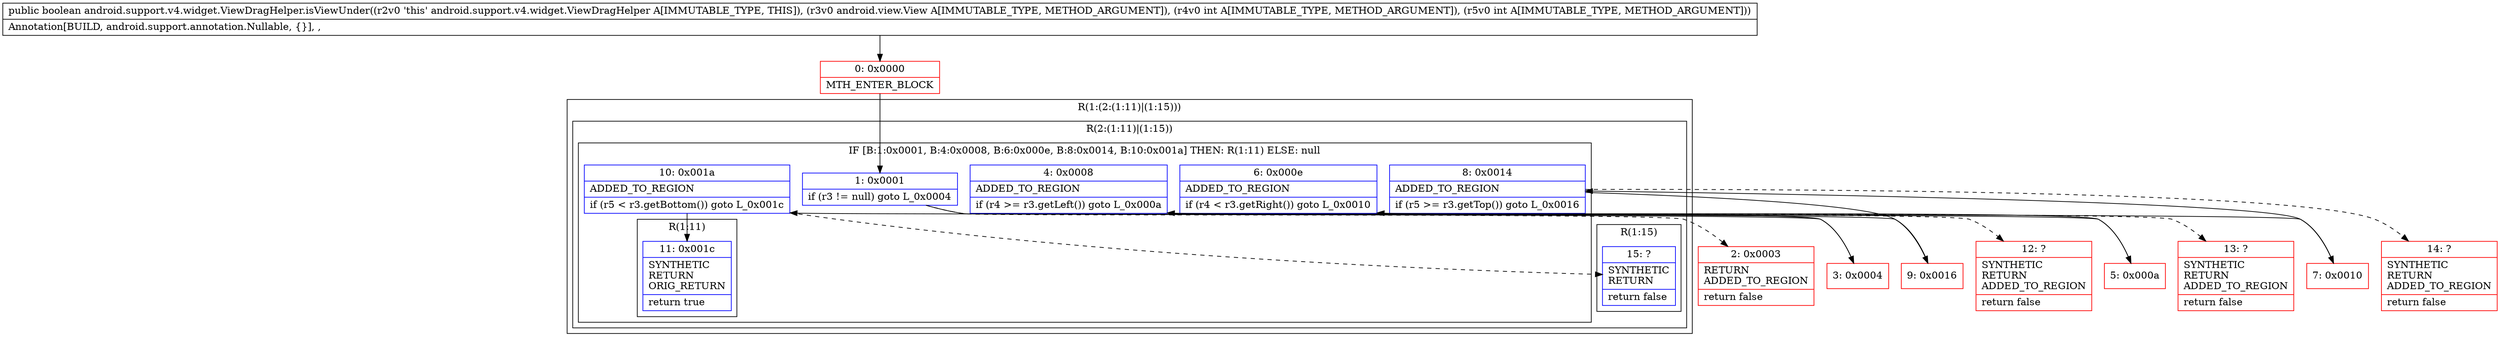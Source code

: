 digraph "CFG forandroid.support.v4.widget.ViewDragHelper.isViewUnder(Landroid\/view\/View;II)Z" {
subgraph cluster_Region_776934178 {
label = "R(1:(2:(1:11)|(1:15)))";
node [shape=record,color=blue];
subgraph cluster_Region_1057728970 {
label = "R(2:(1:11)|(1:15))";
node [shape=record,color=blue];
subgraph cluster_IfRegion_1346205107 {
label = "IF [B:1:0x0001, B:4:0x0008, B:6:0x000e, B:8:0x0014, B:10:0x001a] THEN: R(1:11) ELSE: null";
node [shape=record,color=blue];
Node_1 [shape=record,label="{1\:\ 0x0001|if (r3 != null) goto L_0x0004\l}"];
Node_4 [shape=record,label="{4\:\ 0x0008|ADDED_TO_REGION\l|if (r4 \>= r3.getLeft()) goto L_0x000a\l}"];
Node_6 [shape=record,label="{6\:\ 0x000e|ADDED_TO_REGION\l|if (r4 \< r3.getRight()) goto L_0x0010\l}"];
Node_8 [shape=record,label="{8\:\ 0x0014|ADDED_TO_REGION\l|if (r5 \>= r3.getTop()) goto L_0x0016\l}"];
Node_10 [shape=record,label="{10\:\ 0x001a|ADDED_TO_REGION\l|if (r5 \< r3.getBottom()) goto L_0x001c\l}"];
subgraph cluster_Region_187529191 {
label = "R(1:11)";
node [shape=record,color=blue];
Node_11 [shape=record,label="{11\:\ 0x001c|SYNTHETIC\lRETURN\lORIG_RETURN\l|return true\l}"];
}
}
subgraph cluster_Region_1563276195 {
label = "R(1:15)";
node [shape=record,color=blue];
Node_15 [shape=record,label="{15\:\ ?|SYNTHETIC\lRETURN\l|return false\l}"];
}
}
}
Node_0 [shape=record,color=red,label="{0\:\ 0x0000|MTH_ENTER_BLOCK\l}"];
Node_2 [shape=record,color=red,label="{2\:\ 0x0003|RETURN\lADDED_TO_REGION\l|return false\l}"];
Node_3 [shape=record,color=red,label="{3\:\ 0x0004}"];
Node_5 [shape=record,color=red,label="{5\:\ 0x000a}"];
Node_7 [shape=record,color=red,label="{7\:\ 0x0010}"];
Node_9 [shape=record,color=red,label="{9\:\ 0x0016}"];
Node_12 [shape=record,color=red,label="{12\:\ ?|SYNTHETIC\lRETURN\lADDED_TO_REGION\l|return false\l}"];
Node_13 [shape=record,color=red,label="{13\:\ ?|SYNTHETIC\lRETURN\lADDED_TO_REGION\l|return false\l}"];
Node_14 [shape=record,color=red,label="{14\:\ ?|SYNTHETIC\lRETURN\lADDED_TO_REGION\l|return false\l}"];
MethodNode[shape=record,label="{public boolean android.support.v4.widget.ViewDragHelper.isViewUnder((r2v0 'this' android.support.v4.widget.ViewDragHelper A[IMMUTABLE_TYPE, THIS]), (r3v0 android.view.View A[IMMUTABLE_TYPE, METHOD_ARGUMENT]), (r4v0 int A[IMMUTABLE_TYPE, METHOD_ARGUMENT]), (r5v0 int A[IMMUTABLE_TYPE, METHOD_ARGUMENT]))  | Annotation[BUILD, android.support.annotation.Nullable, \{\}], , \l}"];
MethodNode -> Node_0;
Node_1 -> Node_2[style=dashed];
Node_1 -> Node_3;
Node_4 -> Node_5;
Node_4 -> Node_12[style=dashed];
Node_6 -> Node_7;
Node_6 -> Node_13[style=dashed];
Node_8 -> Node_9;
Node_8 -> Node_14[style=dashed];
Node_10 -> Node_11;
Node_10 -> Node_15[style=dashed];
Node_0 -> Node_1;
Node_3 -> Node_4;
Node_5 -> Node_6;
Node_7 -> Node_8;
Node_9 -> Node_10;
}

